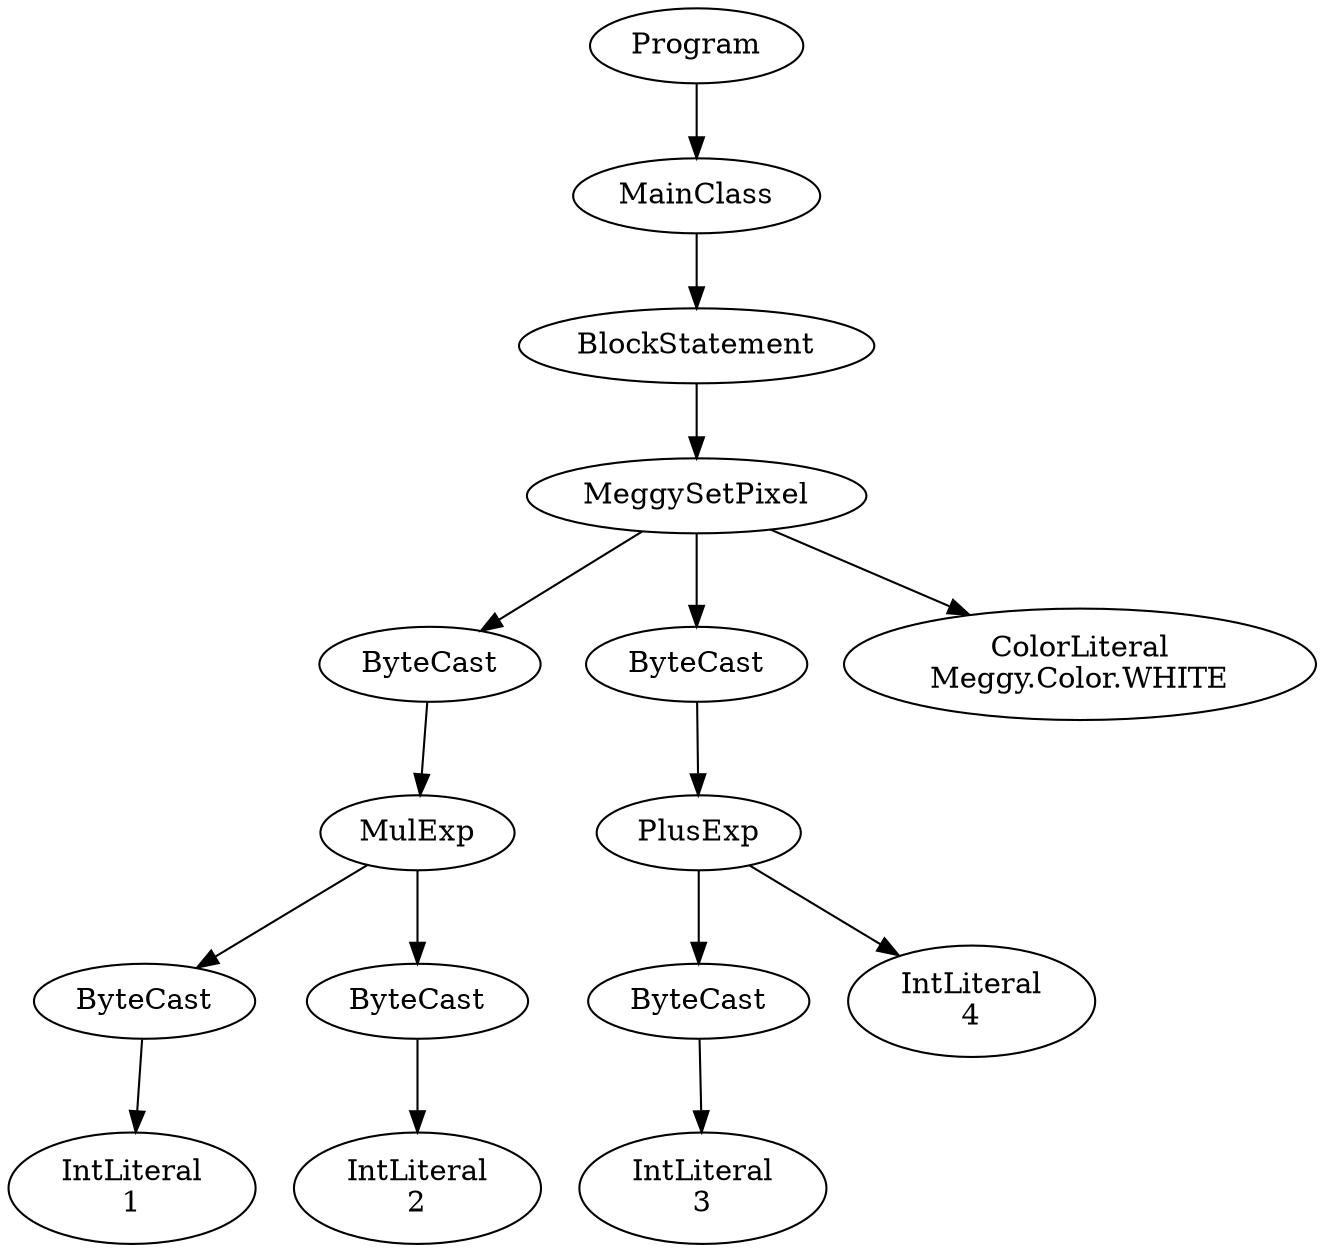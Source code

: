 digraph ASTGraph {
0 [ label="Program" ];
1 [ label="MainClass" ];
0 -> 1
2 [ label="BlockStatement" ];
1 -> 2
3 [ label="MeggySetPixel" ];
2 -> 3
4 [ label="ByteCast" ];
3 -> 4
5 [ label="MulExp" ];
4 -> 5
6 [ label="ByteCast" ];
5 -> 6
7 [ label="IntLiteral\n1" ];
6 -> 7
8 [ label="ByteCast" ];
5 -> 8
9 [ label="IntLiteral\n2" ];
8 -> 9
10 [ label="ByteCast" ];
3 -> 10
11 [ label="PlusExp" ];
10 -> 11
12 [ label="ByteCast" ];
11 -> 12
13 [ label="IntLiteral\n3" ];
12 -> 13
14 [ label="IntLiteral\n4" ];
11 -> 14
15 [ label="ColorLiteral\nMeggy.Color.WHITE" ];
3 -> 15
}
